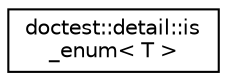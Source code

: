 digraph "Graphical Class Hierarchy"
{
 // LATEX_PDF_SIZE
  edge [fontname="Helvetica",fontsize="10",labelfontname="Helvetica",labelfontsize="10"];
  node [fontname="Helvetica",fontsize="10",shape=record];
  rankdir="LR";
  Node0 [label="doctest::detail::is\l_enum\< T \>",height=0.2,width=0.4,color="black", fillcolor="white", style="filled",URL="$structdoctest_1_1detail_1_1is__enum.html",tooltip=" "];
}
